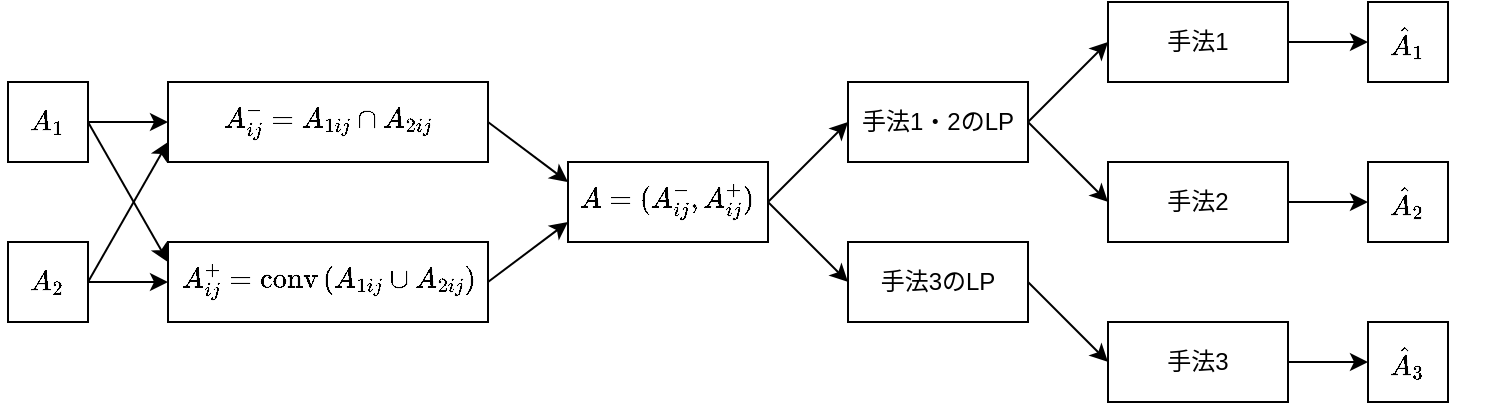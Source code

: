 <mxfile version="20.5.3" type="device"><diagram id="2HkOhzhEgBnrqSTlm4TP" name="ページ1"><mxGraphModel dx="946" dy="614" grid="1" gridSize="10" guides="1" tooltips="1" connect="1" arrows="1" fold="1" page="1" pageScale="1" pageWidth="827" pageHeight="1169" math="1" shadow="0"><root><mxCell id="0"/><mxCell id="1" parent="0"/><mxCell id="nK3nyGO-x0wYZvMqL7PL-1" value="$$A_1$$" style="rounded=0;whiteSpace=wrap;html=1;" parent="1" vertex="1"><mxGeometry x="120" y="120" width="40" height="40" as="geometry"/></mxCell><mxCell id="nK3nyGO-x0wYZvMqL7PL-2" value="$$A_2$$" style="rounded=0;whiteSpace=wrap;html=1;" parent="1" vertex="1"><mxGeometry x="120" y="200" width="40" height="40" as="geometry"/></mxCell><mxCell id="nK3nyGO-x0wYZvMqL7PL-4" value="$$A_{ij}^- = A_{1ij} \cap A_{2ij}$$" style="rounded=0;whiteSpace=wrap;html=1;" parent="1" vertex="1"><mxGeometry x="200" y="120" width="160" height="40" as="geometry"/></mxCell><mxCell id="nK3nyGO-x0wYZvMqL7PL-5" value="$$A_{ij}^+ = \text{conv}\left( A_{1ij} \cup A_{2ij} \right)$$" style="rounded=0;whiteSpace=wrap;html=1;" parent="1" vertex="1"><mxGeometry x="200" y="200" width="160" height="40" as="geometry"/></mxCell><mxCell id="nK3nyGO-x0wYZvMqL7PL-6" value="" style="endArrow=classic;html=1;rounded=0;exitX=1;exitY=0.5;exitDx=0;exitDy=0;entryX=0;entryY=0.5;entryDx=0;entryDy=0;" parent="1" source="nK3nyGO-x0wYZvMqL7PL-1" target="nK3nyGO-x0wYZvMqL7PL-4" edge="1"><mxGeometry width="50" height="50" relative="1" as="geometry"><mxPoint x="170" y="300" as="sourcePoint"/><mxPoint x="220" y="250" as="targetPoint"/></mxGeometry></mxCell><mxCell id="nK3nyGO-x0wYZvMqL7PL-7" value="" style="endArrow=classic;html=1;rounded=0;exitX=1;exitY=0.5;exitDx=0;exitDy=0;entryX=0;entryY=0.5;entryDx=0;entryDy=0;" parent="1" source="nK3nyGO-x0wYZvMqL7PL-2" target="nK3nyGO-x0wYZvMqL7PL-5" edge="1"><mxGeometry width="50" height="50" relative="1" as="geometry"><mxPoint x="170" y="260" as="sourcePoint"/><mxPoint x="220" y="210" as="targetPoint"/></mxGeometry></mxCell><mxCell id="nK3nyGO-x0wYZvMqL7PL-8" value="" style="endArrow=classic;html=1;rounded=0;exitX=1;exitY=0.5;exitDx=0;exitDy=0;entryX=0;entryY=0.75;entryDx=0;entryDy=0;" parent="1" source="nK3nyGO-x0wYZvMqL7PL-2" target="nK3nyGO-x0wYZvMqL7PL-4" edge="1"><mxGeometry width="50" height="50" relative="1" as="geometry"><mxPoint x="170" y="400" as="sourcePoint"/><mxPoint x="220" y="350" as="targetPoint"/></mxGeometry></mxCell><mxCell id="nK3nyGO-x0wYZvMqL7PL-9" value="" style="endArrow=classic;html=1;rounded=0;exitX=1;exitY=0.5;exitDx=0;exitDy=0;entryX=0;entryY=0.25;entryDx=0;entryDy=0;" parent="1" source="nK3nyGO-x0wYZvMqL7PL-1" target="nK3nyGO-x0wYZvMqL7PL-5" edge="1"><mxGeometry width="50" height="50" relative="1" as="geometry"><mxPoint x="220" y="380" as="sourcePoint"/><mxPoint x="270" y="330" as="targetPoint"/></mxGeometry></mxCell><mxCell id="nK3nyGO-x0wYZvMqL7PL-10" value="$$A = (A_{ij}^-, A_{ij}^+)$$" style="rounded=0;whiteSpace=wrap;html=1;" parent="1" vertex="1"><mxGeometry x="400" y="160" width="100" height="40" as="geometry"/></mxCell><mxCell id="nK3nyGO-x0wYZvMqL7PL-11" value="" style="endArrow=classic;html=1;rounded=0;exitX=1;exitY=0.5;exitDx=0;exitDy=0;entryX=0;entryY=0.25;entryDx=0;entryDy=0;" parent="1" source="nK3nyGO-x0wYZvMqL7PL-4" target="nK3nyGO-x0wYZvMqL7PL-10" edge="1"><mxGeometry width="50" height="50" relative="1" as="geometry"><mxPoint x="600" y="350" as="sourcePoint"/><mxPoint x="650" y="300" as="targetPoint"/></mxGeometry></mxCell><mxCell id="nK3nyGO-x0wYZvMqL7PL-12" value="" style="endArrow=classic;html=1;rounded=0;exitX=1;exitY=0.5;exitDx=0;exitDy=0;entryX=0;entryY=0.75;entryDx=0;entryDy=0;" parent="1" source="nK3nyGO-x0wYZvMqL7PL-5" target="nK3nyGO-x0wYZvMqL7PL-10" edge="1"><mxGeometry width="50" height="50" relative="1" as="geometry"><mxPoint x="400" y="340" as="sourcePoint"/><mxPoint x="450" y="290" as="targetPoint"/></mxGeometry></mxCell><mxCell id="nK3nyGO-x0wYZvMqL7PL-13" value="" style="endArrow=classic;html=1;rounded=0;exitX=1;exitY=0.5;exitDx=0;exitDy=0;entryX=0;entryY=0.5;entryDx=0;entryDy=0;" parent="1" source="nK3nyGO-x0wYZvMqL7PL-10" target="nK3nyGO-x0wYZvMqL7PL-14" edge="1"><mxGeometry width="50" height="50" relative="1" as="geometry"><mxPoint x="740" y="340" as="sourcePoint"/><mxPoint x="720" y="180" as="targetPoint"/></mxGeometry></mxCell><mxCell id="nK3nyGO-x0wYZvMqL7PL-14" value="手法1・2のLP" style="rounded=0;whiteSpace=wrap;html=1;" parent="1" vertex="1"><mxGeometry x="540" y="120" width="90" height="40" as="geometry"/></mxCell><mxCell id="nK3nyGO-x0wYZvMqL7PL-15" value="手法3のLP" style="rounded=0;whiteSpace=wrap;html=1;" parent="1" vertex="1"><mxGeometry x="540" y="200" width="90" height="40" as="geometry"/></mxCell><mxCell id="nK3nyGO-x0wYZvMqL7PL-16" value="" style="endArrow=classic;html=1;rounded=0;exitX=1;exitY=0.5;exitDx=0;exitDy=0;entryX=0;entryY=0.5;entryDx=0;entryDy=0;" parent="1" source="nK3nyGO-x0wYZvMqL7PL-10" target="nK3nyGO-x0wYZvMqL7PL-15" edge="1"><mxGeometry width="50" height="50" relative="1" as="geometry"><mxPoint x="770" y="390" as="sourcePoint"/><mxPoint x="820" y="340" as="targetPoint"/></mxGeometry></mxCell><mxCell id="nK3nyGO-x0wYZvMqL7PL-18" value="手法1" style="rounded=0;whiteSpace=wrap;html=1;" parent="1" vertex="1"><mxGeometry x="670" y="80" width="90" height="40" as="geometry"/></mxCell><mxCell id="nK3nyGO-x0wYZvMqL7PL-19" value="" style="endArrow=classic;html=1;rounded=0;exitX=1;exitY=0.5;exitDx=0;exitDy=0;entryX=0;entryY=0.5;entryDx=0;entryDy=0;" parent="1" source="nK3nyGO-x0wYZvMqL7PL-14" target="nK3nyGO-x0wYZvMqL7PL-18" edge="1"><mxGeometry width="50" height="50" relative="1" as="geometry"><mxPoint x="740" y="250" as="sourcePoint"/><mxPoint x="790" y="200" as="targetPoint"/></mxGeometry></mxCell><mxCell id="nK3nyGO-x0wYZvMqL7PL-20" value="手法2" style="rounded=0;whiteSpace=wrap;html=1;" parent="1" vertex="1"><mxGeometry x="670" y="160" width="90" height="40" as="geometry"/></mxCell><mxCell id="nK3nyGO-x0wYZvMqL7PL-21" value="手法3" style="rounded=0;whiteSpace=wrap;html=1;" parent="1" vertex="1"><mxGeometry x="670" y="240" width="90" height="40" as="geometry"/></mxCell><mxCell id="nK3nyGO-x0wYZvMqL7PL-22" value="" style="endArrow=classic;html=1;rounded=0;exitX=1;exitY=0.5;exitDx=0;exitDy=0;entryX=0;entryY=0.5;entryDx=0;entryDy=0;" parent="1" source="nK3nyGO-x0wYZvMqL7PL-14" target="nK3nyGO-x0wYZvMqL7PL-20" edge="1"><mxGeometry width="50" height="50" relative="1" as="geometry"><mxPoint x="630" y="360" as="sourcePoint"/><mxPoint x="680" y="310" as="targetPoint"/></mxGeometry></mxCell><mxCell id="nK3nyGO-x0wYZvMqL7PL-23" value="" style="endArrow=classic;html=1;rounded=0;exitX=1;exitY=0.5;exitDx=0;exitDy=0;entryX=0;entryY=0.5;entryDx=0;entryDy=0;" parent="1" source="nK3nyGO-x0wYZvMqL7PL-15" target="nK3nyGO-x0wYZvMqL7PL-21" edge="1"><mxGeometry width="50" height="50" relative="1" as="geometry"><mxPoint x="720" y="390" as="sourcePoint"/><mxPoint x="770" y="340" as="targetPoint"/></mxGeometry></mxCell><mxCell id="nK3nyGO-x0wYZvMqL7PL-24" value="$$\hat{A}_1$$" style="rounded=0;whiteSpace=wrap;html=1;" parent="1" vertex="1"><mxGeometry x="800" y="80" width="40" height="40" as="geometry"/></mxCell><mxCell id="nK3nyGO-x0wYZvMqL7PL-27" value="$$\hat{A}_2$$" style="rounded=0;whiteSpace=wrap;html=1;" parent="1" vertex="1"><mxGeometry x="800" y="160" width="40" height="40" as="geometry"/></mxCell><mxCell id="nK3nyGO-x0wYZvMqL7PL-28" value="$$\hat{A}_3$$" style="rounded=0;whiteSpace=wrap;html=1;" parent="1" vertex="1"><mxGeometry x="800" y="240" width="40" height="40" as="geometry"/></mxCell><mxCell id="nK3nyGO-x0wYZvMqL7PL-29" value="" style="endArrow=classic;html=1;rounded=0;exitX=1;exitY=0.5;exitDx=0;exitDy=0;entryX=0;entryY=0.5;entryDx=0;entryDy=0;" parent="1" source="nK3nyGO-x0wYZvMqL7PL-18" target="nK3nyGO-x0wYZvMqL7PL-24" edge="1"><mxGeometry width="50" height="50" relative="1" as="geometry"><mxPoint x="900" y="110" as="sourcePoint"/><mxPoint x="950" y="60" as="targetPoint"/></mxGeometry></mxCell><mxCell id="nK3nyGO-x0wYZvMqL7PL-30" value="" style="endArrow=classic;html=1;rounded=0;exitX=1;exitY=0.5;exitDx=0;exitDy=0;entryX=0;entryY=0.5;entryDx=0;entryDy=0;" parent="1" source="nK3nyGO-x0wYZvMqL7PL-20" target="nK3nyGO-x0wYZvMqL7PL-27" edge="1"><mxGeometry width="50" height="50" relative="1" as="geometry"><mxPoint x="920" y="220" as="sourcePoint"/><mxPoint x="780" y="150" as="targetPoint"/></mxGeometry></mxCell><mxCell id="nK3nyGO-x0wYZvMqL7PL-31" value="" style="endArrow=classic;html=1;rounded=0;exitX=1;exitY=0.5;exitDx=0;exitDy=0;entryX=0;entryY=0.5;entryDx=0;entryDy=0;" parent="1" source="nK3nyGO-x0wYZvMqL7PL-21" target="nK3nyGO-x0wYZvMqL7PL-28" edge="1"><mxGeometry width="50" height="50" relative="1" as="geometry"><mxPoint x="780" y="410" as="sourcePoint"/><mxPoint x="830" y="360" as="targetPoint"/></mxGeometry></mxCell></root></mxGraphModel></diagram></mxfile>